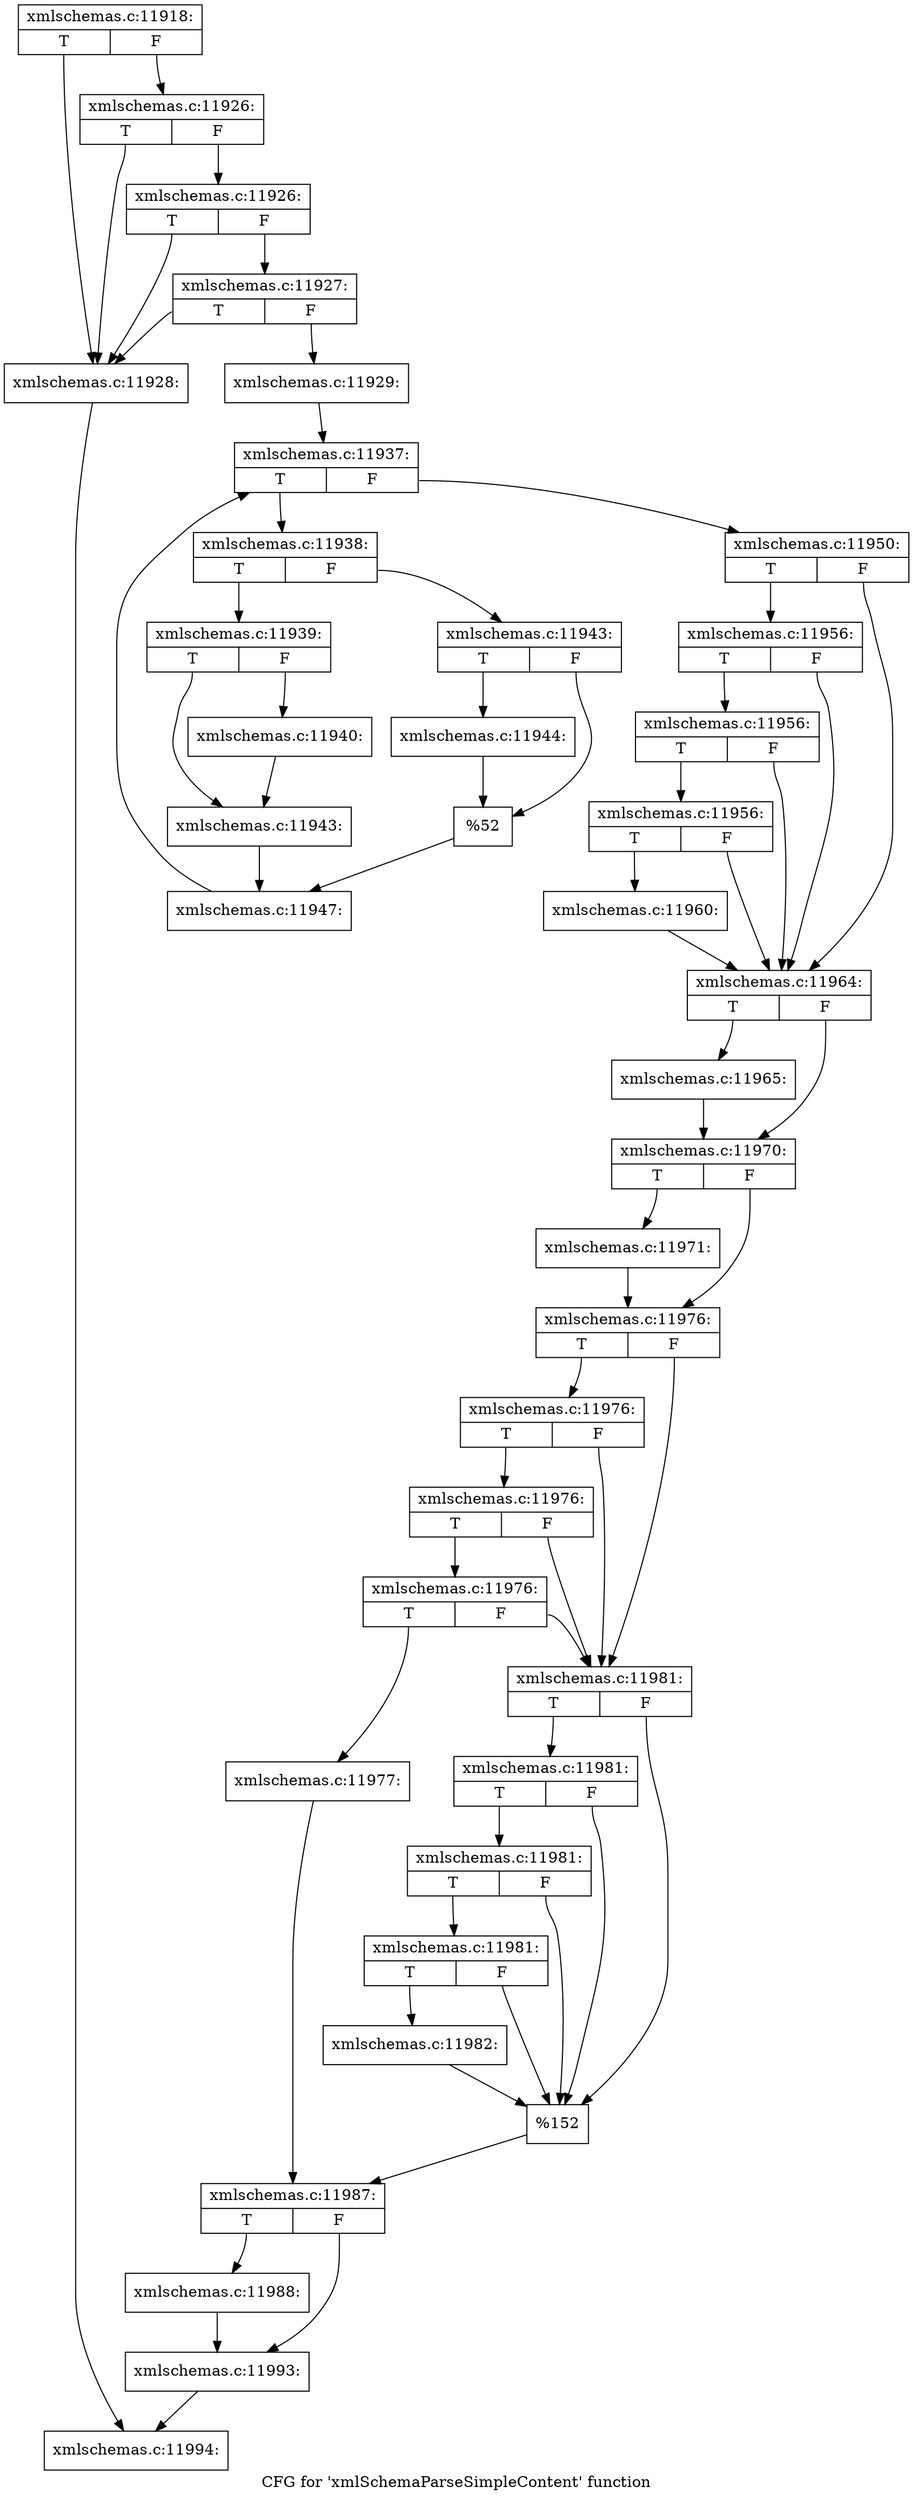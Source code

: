 digraph "CFG for 'xmlSchemaParseSimpleContent' function" {
	label="CFG for 'xmlSchemaParseSimpleContent' function";

	Node0x4dc0330 [shape=record,label="{xmlschemas.c:11918:|{<s0>T|<s1>F}}"];
	Node0x4dc0330:s0 -> Node0x4dca810;
	Node0x4dc0330:s1 -> Node0x4dca9b0;
	Node0x4dca9b0 [shape=record,label="{xmlschemas.c:11926:|{<s0>T|<s1>F}}"];
	Node0x4dca9b0:s0 -> Node0x4dca810;
	Node0x4dca9b0:s1 -> Node0x4dca930;
	Node0x4dca930 [shape=record,label="{xmlschemas.c:11926:|{<s0>T|<s1>F}}"];
	Node0x4dca930:s0 -> Node0x4dca810;
	Node0x4dca930:s1 -> Node0x4dca8b0;
	Node0x4dca8b0 [shape=record,label="{xmlschemas.c:11927:|{<s0>T|<s1>F}}"];
	Node0x4dca8b0:s0 -> Node0x4dca810;
	Node0x4dca8b0:s1 -> Node0x4dca860;
	Node0x4dca810 [shape=record,label="{xmlschemas.c:11928:}"];
	Node0x4dca810 -> Node0x4dc5620;
	Node0x4dca860 [shape=record,label="{xmlschemas.c:11929:}"];
	Node0x4dca860 -> Node0x4dcbd80;
	Node0x4dcbd80 [shape=record,label="{xmlschemas.c:11937:|{<s0>T|<s1>F}}"];
	Node0x4dcbd80:s0 -> Node0x4dcc170;
	Node0x4dcbd80:s1 -> Node0x4dcbfa0;
	Node0x4dcc170 [shape=record,label="{xmlschemas.c:11938:|{<s0>T|<s1>F}}"];
	Node0x4dcc170:s0 -> Node0x4dcc330;
	Node0x4dcc170:s1 -> Node0x4dcc3d0;
	Node0x4dcc330 [shape=record,label="{xmlschemas.c:11939:|{<s0>T|<s1>F}}"];
	Node0x4dcc330:s0 -> Node0x4dcc830;
	Node0x4dcc330:s1 -> Node0x4dcc7e0;
	Node0x4dcc7e0 [shape=record,label="{xmlschemas.c:11940:}"];
	Node0x4dcc7e0 -> Node0x4dcc830;
	Node0x4dcc830 [shape=record,label="{xmlschemas.c:11943:}"];
	Node0x4dcc830 -> Node0x4dcc380;
	Node0x4dcc3d0 [shape=record,label="{xmlschemas.c:11943:|{<s0>T|<s1>F}}"];
	Node0x4dcc3d0:s0 -> Node0x4dcd190;
	Node0x4dcc3d0:s1 -> Node0x4dcd1e0;
	Node0x4dcd190 [shape=record,label="{xmlschemas.c:11944:}"];
	Node0x4dcd190 -> Node0x4dcd1e0;
	Node0x4dcd1e0 [shape=record,label="{%52}"];
	Node0x4dcd1e0 -> Node0x4dcc380;
	Node0x4dcc380 [shape=record,label="{xmlschemas.c:11947:}"];
	Node0x4dcc380 -> Node0x4dcbd80;
	Node0x4dcbfa0 [shape=record,label="{xmlschemas.c:11950:|{<s0>T|<s1>F}}"];
	Node0x4dcbfa0:s0 -> Node0x4dce680;
	Node0x4dcbfa0:s1 -> Node0x4dce560;
	Node0x4dce680 [shape=record,label="{xmlschemas.c:11956:|{<s0>T|<s1>F}}"];
	Node0x4dce680:s0 -> Node0x4dce630;
	Node0x4dce680:s1 -> Node0x4dce560;
	Node0x4dce630 [shape=record,label="{xmlschemas.c:11956:|{<s0>T|<s1>F}}"];
	Node0x4dce630:s0 -> Node0x4dce5b0;
	Node0x4dce630:s1 -> Node0x4dce560;
	Node0x4dce5b0 [shape=record,label="{xmlschemas.c:11956:|{<s0>T|<s1>F}}"];
	Node0x4dce5b0:s0 -> Node0x4dce510;
	Node0x4dce5b0:s1 -> Node0x4dce560;
	Node0x4dce510 [shape=record,label="{xmlschemas.c:11960:}"];
	Node0x4dce510 -> Node0x4dce560;
	Node0x4dce560 [shape=record,label="{xmlschemas.c:11964:|{<s0>T|<s1>F}}"];
	Node0x4dce560:s0 -> Node0x4dd0060;
	Node0x4dce560:s1 -> Node0x4dd0390;
	Node0x4dd0060 [shape=record,label="{xmlschemas.c:11965:}"];
	Node0x4dd0060 -> Node0x4dd0390;
	Node0x4dd0390 [shape=record,label="{xmlschemas.c:11970:|{<s0>T|<s1>F}}"];
	Node0x4dd0390:s0 -> Node0x4dd12c0;
	Node0x4dd0390:s1 -> Node0x4dd1310;
	Node0x4dd12c0 [shape=record,label="{xmlschemas.c:11971:}"];
	Node0x4dd12c0 -> Node0x4dd1310;
	Node0x4dd1310 [shape=record,label="{xmlschemas.c:11976:|{<s0>T|<s1>F}}"];
	Node0x4dd1310:s0 -> Node0x4dd1c00;
	Node0x4dd1310:s1 -> Node0x4dd1ae0;
	Node0x4dd1c00 [shape=record,label="{xmlschemas.c:11976:|{<s0>T|<s1>F}}"];
	Node0x4dd1c00:s0 -> Node0x4dd1bb0;
	Node0x4dd1c00:s1 -> Node0x4dd1ae0;
	Node0x4dd1bb0 [shape=record,label="{xmlschemas.c:11976:|{<s0>T|<s1>F}}"];
	Node0x4dd1bb0:s0 -> Node0x4dd1b30;
	Node0x4dd1bb0:s1 -> Node0x4dd1ae0;
	Node0x4dd1b30 [shape=record,label="{xmlschemas.c:11976:|{<s0>T|<s1>F}}"];
	Node0x4dd1b30:s0 -> Node0x4dd1a40;
	Node0x4dd1b30:s1 -> Node0x4dd1ae0;
	Node0x4dd1a40 [shape=record,label="{xmlschemas.c:11977:}"];
	Node0x4dd1a40 -> Node0x4dd1a90;
	Node0x4dd1ae0 [shape=record,label="{xmlschemas.c:11981:|{<s0>T|<s1>F}}"];
	Node0x4dd1ae0:s0 -> Node0x4dd3570;
	Node0x4dd1ae0:s1 -> Node0x4dd2fe0;
	Node0x4dd3570 [shape=record,label="{xmlschemas.c:11981:|{<s0>T|<s1>F}}"];
	Node0x4dd3570:s0 -> Node0x4dd3520;
	Node0x4dd3570:s1 -> Node0x4dd2fe0;
	Node0x4dd3520 [shape=record,label="{xmlschemas.c:11981:|{<s0>T|<s1>F}}"];
	Node0x4dd3520:s0 -> Node0x4dd34d0;
	Node0x4dd3520:s1 -> Node0x4dd2fe0;
	Node0x4dd34d0 [shape=record,label="{xmlschemas.c:11981:|{<s0>T|<s1>F}}"];
	Node0x4dd34d0:s0 -> Node0x4dd3030;
	Node0x4dd34d0:s1 -> Node0x4dd2fe0;
	Node0x4dd3030 [shape=record,label="{xmlschemas.c:11982:}"];
	Node0x4dd3030 -> Node0x4dd2fe0;
	Node0x4dd2fe0 [shape=record,label="{%152}"];
	Node0x4dd2fe0 -> Node0x4dd1a90;
	Node0x4dd1a90 [shape=record,label="{xmlschemas.c:11987:|{<s0>T|<s1>F}}"];
	Node0x4dd1a90:s0 -> Node0x4dd2d00;
	Node0x4dd1a90:s1 -> Node0x4dd44e0;
	Node0x4dd2d00 [shape=record,label="{xmlschemas.c:11988:}"];
	Node0x4dd2d00 -> Node0x4dd44e0;
	Node0x4dd44e0 [shape=record,label="{xmlschemas.c:11993:}"];
	Node0x4dd44e0 -> Node0x4dc5620;
	Node0x4dc5620 [shape=record,label="{xmlschemas.c:11994:}"];
}
